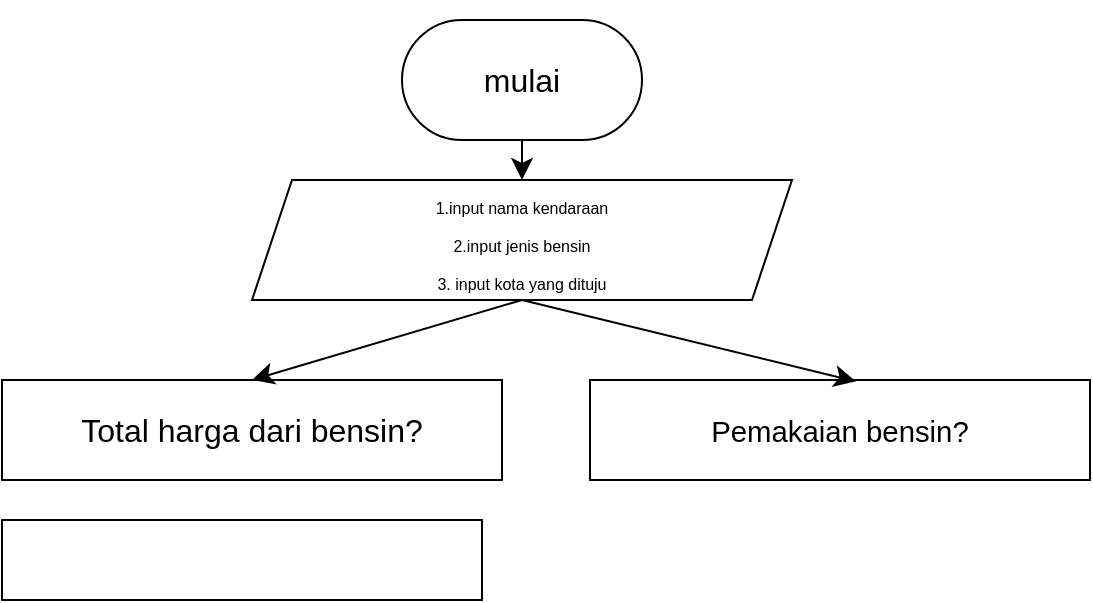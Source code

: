 <mxfile version="22.0.8" type="github">
  <diagram id="C5RBs43oDa-KdzZeNtuy" name="Page-1">
    <mxGraphModel dx="880" dy="528" grid="1" gridSize="10" guides="1" tooltips="1" connect="1" arrows="1" fold="1" page="1" pageScale="1" pageWidth="827" pageHeight="1169" math="0" shadow="0">
      <root>
        <mxCell id="WIyWlLk6GJQsqaUBKTNV-0" />
        <mxCell id="WIyWlLk6GJQsqaUBKTNV-1" parent="WIyWlLk6GJQsqaUBKTNV-0" />
        <mxCell id="y8-nCs5fKX-PKwveGrgr-0" value="mulai" style="rounded=1;whiteSpace=wrap;html=1;fontSize=16;arcSize=50;" vertex="1" parent="WIyWlLk6GJQsqaUBKTNV-1">
          <mxGeometry x="320" y="40" width="120" height="60" as="geometry" />
        </mxCell>
        <mxCell id="y8-nCs5fKX-PKwveGrgr-1" value="&lt;font style=&quot;font-size: 8px;&quot;&gt;1.input nama kendaraan&lt;br&gt;2.input jenis bensin&lt;br&gt;3. input kota yang dituju&lt;br&gt;&lt;/font&gt;" style="shape=parallelogram;perimeter=parallelogramPerimeter;whiteSpace=wrap;html=1;fixedSize=1;fontSize=16;" vertex="1" parent="WIyWlLk6GJQsqaUBKTNV-1">
          <mxGeometry x="245" y="120" width="270" height="60" as="geometry" />
        </mxCell>
        <mxCell id="y8-nCs5fKX-PKwveGrgr-3" value="" style="endArrow=classic;html=1;rounded=0;fontSize=12;startSize=8;endSize=8;curved=1;entryX=0.5;entryY=0;entryDx=0;entryDy=0;" edge="1" parent="WIyWlLk6GJQsqaUBKTNV-1" source="y8-nCs5fKX-PKwveGrgr-0" target="y8-nCs5fKX-PKwveGrgr-1">
          <mxGeometry width="50" height="50" relative="1" as="geometry">
            <mxPoint x="510" y="250" as="sourcePoint" />
            <mxPoint x="560" y="200" as="targetPoint" />
          </mxGeometry>
        </mxCell>
        <mxCell id="y8-nCs5fKX-PKwveGrgr-4" value="&lt;span id=&quot;docs-internal-guid-0278875a-7fff-57d9-e5d2-270e72f169c4&quot;&gt;Total harga dari bensin?&lt;/span&gt;" style="rounded=0;whiteSpace=wrap;html=1;fontSize=16;" vertex="1" parent="WIyWlLk6GJQsqaUBKTNV-1">
          <mxGeometry x="120" y="220" width="250" height="50" as="geometry" />
        </mxCell>
        <mxCell id="y8-nCs5fKX-PKwveGrgr-5" value="" style="endArrow=classic;html=1;rounded=0;fontSize=12;startSize=8;endSize=8;curved=1;exitX=0.5;exitY=1;exitDx=0;exitDy=0;entryX=0.5;entryY=0;entryDx=0;entryDy=0;" edge="1" parent="WIyWlLk6GJQsqaUBKTNV-1" source="y8-nCs5fKX-PKwveGrgr-1" target="y8-nCs5fKX-PKwveGrgr-4">
          <mxGeometry width="50" height="50" relative="1" as="geometry">
            <mxPoint x="510" y="250" as="sourcePoint" />
            <mxPoint x="560" y="200" as="targetPoint" />
          </mxGeometry>
        </mxCell>
        <mxCell id="y8-nCs5fKX-PKwveGrgr-6" style="edgeStyle=none;curved=1;rounded=0;orthogonalLoop=1;jettySize=auto;html=1;exitX=0;exitY=0;exitDx=0;exitDy=0;fontSize=12;startSize=8;endSize=8;" edge="1" parent="WIyWlLk6GJQsqaUBKTNV-1" source="y8-nCs5fKX-PKwveGrgr-0" target="y8-nCs5fKX-PKwveGrgr-0">
          <mxGeometry relative="1" as="geometry" />
        </mxCell>
        <mxCell id="y8-nCs5fKX-PKwveGrgr-7" value="&lt;b id=&quot;docs-internal-guid-462453cf-7fff-cfa9-f9e9-5f868ac966bd&quot; style=&quot;font-weight:normal;&quot;&gt;&lt;span style=&quot;font-size: 11pt; font-family: Arial, sans-serif; color: rgb(0, 0, 0); background-color: transparent; font-weight: 400; font-style: normal; font-variant: normal; text-decoration: none; vertical-align: baseline;&quot;&gt;Pemakaian bensin?&lt;/span&gt;&lt;/b&gt;" style="rounded=0;whiteSpace=wrap;html=1;fontSize=16;" vertex="1" parent="WIyWlLk6GJQsqaUBKTNV-1">
          <mxGeometry x="414" y="220" width="250" height="50" as="geometry" />
        </mxCell>
        <mxCell id="y8-nCs5fKX-PKwveGrgr-8" value="" style="endArrow=classic;html=1;rounded=0;fontSize=12;startSize=8;endSize=8;curved=1;entryX=0.532;entryY=0.014;entryDx=0;entryDy=0;entryPerimeter=0;" edge="1" parent="WIyWlLk6GJQsqaUBKTNV-1" target="y8-nCs5fKX-PKwveGrgr-7">
          <mxGeometry width="50" height="50" relative="1" as="geometry">
            <mxPoint x="380" y="180" as="sourcePoint" />
            <mxPoint x="255" y="230" as="targetPoint" />
          </mxGeometry>
        </mxCell>
        <mxCell id="y8-nCs5fKX-PKwveGrgr-9" value="&lt;span id=&quot;docs-internal-guid-bc31dac8-7fff-da4b-b227-d37ce68a76ee&quot;&gt;&lt;/span&gt;" style="rounded=0;whiteSpace=wrap;html=1;fontSize=16;" vertex="1" parent="WIyWlLk6GJQsqaUBKTNV-1">
          <mxGeometry x="120" y="290" width="240" height="40" as="geometry" />
        </mxCell>
      </root>
    </mxGraphModel>
  </diagram>
</mxfile>
